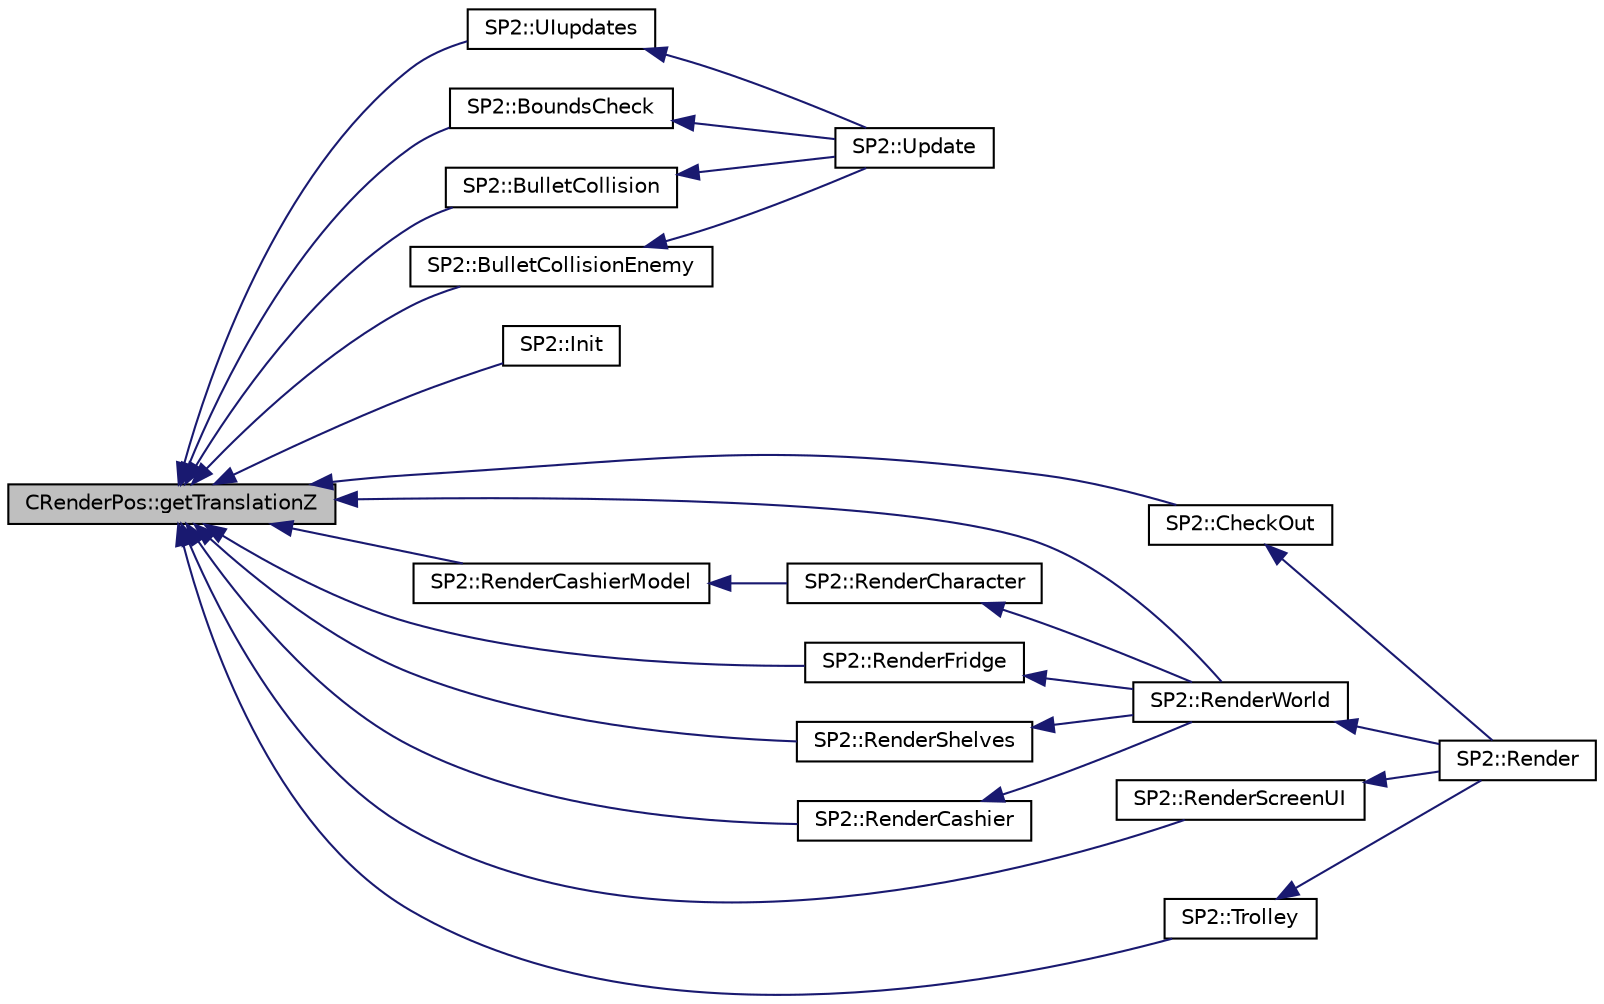 digraph "CRenderPos::getTranslationZ"
{
  bgcolor="transparent";
  edge [fontname="Helvetica",fontsize="10",labelfontname="Helvetica",labelfontsize="10"];
  node [fontname="Helvetica",fontsize="10",shape=record];
  rankdir="LR";
  Node1 [label="CRenderPos::getTranslationZ",height=0.2,width=0.4,color="black", fillcolor="grey75", style="filled", fontcolor="black"];
  Node1 -> Node2 [dir="back",color="midnightblue",fontsize="10",style="solid",fontname="Helvetica"];
  Node2 [label="SP2::BoundsCheck",height=0.2,width=0.4,color="black",URL="$classSP2.html#a28e52e39d8c6ea3f647cfabf44bc7f4e"];
  Node2 -> Node3 [dir="back",color="midnightblue",fontsize="10",style="solid",fontname="Helvetica"];
  Node3 [label="SP2::Update",height=0.2,width=0.4,color="black",URL="$classSP2.html#a075edf39d3102610bf7f404ae3b8d38c"];
  Node1 -> Node4 [dir="back",color="midnightblue",fontsize="10",style="solid",fontname="Helvetica"];
  Node4 [label="SP2::BulletCollision",height=0.2,width=0.4,color="black",URL="$classSP2.html#a2d5a4fefafe0f4e2efddbbf6239441e9"];
  Node4 -> Node3 [dir="back",color="midnightblue",fontsize="10",style="solid",fontname="Helvetica"];
  Node1 -> Node5 [dir="back",color="midnightblue",fontsize="10",style="solid",fontname="Helvetica"];
  Node5 [label="SP2::BulletCollisionEnemy",height=0.2,width=0.4,color="black",URL="$classSP2.html#a10de88b5c519e049d2f534ccf0a26863"];
  Node5 -> Node3 [dir="back",color="midnightblue",fontsize="10",style="solid",fontname="Helvetica"];
  Node1 -> Node6 [dir="back",color="midnightblue",fontsize="10",style="solid",fontname="Helvetica"];
  Node6 [label="SP2::CheckOut",height=0.2,width=0.4,color="black",URL="$classSP2.html#a4036040754c9187fc27d70fa2025ce23"];
  Node6 -> Node7 [dir="back",color="midnightblue",fontsize="10",style="solid",fontname="Helvetica"];
  Node7 [label="SP2::Render",height=0.2,width=0.4,color="black",URL="$classSP2.html#a90159ea511cadcc99364c6f75d108a71"];
  Node1 -> Node8 [dir="back",color="midnightblue",fontsize="10",style="solid",fontname="Helvetica"];
  Node8 [label="SP2::Init",height=0.2,width=0.4,color="black",URL="$classSP2.html#a8669c489b6a968f367a4610b254ac992"];
  Node1 -> Node9 [dir="back",color="midnightblue",fontsize="10",style="solid",fontname="Helvetica"];
  Node9 [label="SP2::RenderCashier",height=0.2,width=0.4,color="black",URL="$classSP2.html#aef63cecb704d08d6f01e8862f1560878"];
  Node9 -> Node10 [dir="back",color="midnightblue",fontsize="10",style="solid",fontname="Helvetica"];
  Node10 [label="SP2::RenderWorld",height=0.2,width=0.4,color="black",URL="$classSP2.html#ae841ebf184eb3abf840bc54af48fb3c5"];
  Node10 -> Node7 [dir="back",color="midnightblue",fontsize="10",style="solid",fontname="Helvetica"];
  Node1 -> Node11 [dir="back",color="midnightblue",fontsize="10",style="solid",fontname="Helvetica"];
  Node11 [label="SP2::RenderCashierModel",height=0.2,width=0.4,color="black",URL="$classSP2.html#a8ef9dc2ac971aa66fed381ebb7b52821"];
  Node11 -> Node12 [dir="back",color="midnightblue",fontsize="10",style="solid",fontname="Helvetica"];
  Node12 [label="SP2::RenderCharacter",height=0.2,width=0.4,color="black",URL="$classSP2.html#a1575e4510c94863f957f85a321ce0bab"];
  Node12 -> Node10 [dir="back",color="midnightblue",fontsize="10",style="solid",fontname="Helvetica"];
  Node1 -> Node13 [dir="back",color="midnightblue",fontsize="10",style="solid",fontname="Helvetica"];
  Node13 [label="SP2::RenderFridge",height=0.2,width=0.4,color="black",URL="$classSP2.html#a55ac9c42c9a10b7b54d2719e4e983d8f"];
  Node13 -> Node10 [dir="back",color="midnightblue",fontsize="10",style="solid",fontname="Helvetica"];
  Node1 -> Node14 [dir="back",color="midnightblue",fontsize="10",style="solid",fontname="Helvetica"];
  Node14 [label="SP2::RenderScreenUI",height=0.2,width=0.4,color="black",URL="$classSP2.html#ac3b1e7055739e49059f10886e828eaa1"];
  Node14 -> Node7 [dir="back",color="midnightblue",fontsize="10",style="solid",fontname="Helvetica"];
  Node1 -> Node15 [dir="back",color="midnightblue",fontsize="10",style="solid",fontname="Helvetica"];
  Node15 [label="SP2::RenderShelves",height=0.2,width=0.4,color="black",URL="$classSP2.html#aaf03567aeab1b20fe09c1fd2846e3524"];
  Node15 -> Node10 [dir="back",color="midnightblue",fontsize="10",style="solid",fontname="Helvetica"];
  Node1 -> Node10 [dir="back",color="midnightblue",fontsize="10",style="solid",fontname="Helvetica"];
  Node1 -> Node16 [dir="back",color="midnightblue",fontsize="10",style="solid",fontname="Helvetica"];
  Node16 [label="SP2::Trolley",height=0.2,width=0.4,color="black",URL="$classSP2.html#a4db34fd691c1fd573314e97cd67018d2"];
  Node16 -> Node7 [dir="back",color="midnightblue",fontsize="10",style="solid",fontname="Helvetica"];
  Node1 -> Node17 [dir="back",color="midnightblue",fontsize="10",style="solid",fontname="Helvetica"];
  Node17 [label="SP2::UIupdates",height=0.2,width=0.4,color="black",URL="$classSP2.html#a714b87284ae204d98ea4e7da6fc42468"];
  Node17 -> Node3 [dir="back",color="midnightblue",fontsize="10",style="solid",fontname="Helvetica"];
}
